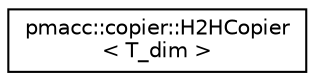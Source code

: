digraph "Graphical Class Hierarchy"
{
 // LATEX_PDF_SIZE
  edge [fontname="Helvetica",fontsize="10",labelfontname="Helvetica",labelfontsize="10"];
  node [fontname="Helvetica",fontsize="10",shape=record];
  rankdir="LR";
  Node0 [label="pmacc::copier::H2HCopier\l\< T_dim \>",height=0.2,width=0.4,color="black", fillcolor="white", style="filled",URL="$structpmacc_1_1copier_1_1_h2_h_copier.html",tooltip=" "];
}
